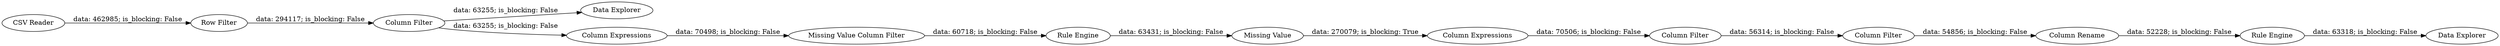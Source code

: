 digraph {
	"1200120255753380713_16" [label="Missing Value"]
	"1200120255753380713_12" [label="Missing Value Column Filter"]
	"1200120255753380713_18" [label="Column Filter"]
	"1200120255753380713_22" [label="Data Explorer"]
	"1200120255753380713_21" [label="Rule Engine"]
	"1200120255753380713_20" [label="Column Rename"]
	"1200120255753380713_19" [label="Column Filter"]
	"1200120255753380713_1" [label="CSV Reader"]
	"1200120255753380713_4" [label="Data Explorer"]
	"1200120255753380713_17" [label="Column Expressions"]
	"1200120255753380713_6" [label="Column Expressions"]
	"1200120255753380713_15" [label="Rule Engine"]
	"1200120255753380713_2" [label="Row Filter"]
	"1200120255753380713_3" [label="Column Filter"]
	"1200120255753380713_18" -> "1200120255753380713_19" [label="data: 56314; is_blocking: False"]
	"1200120255753380713_19" -> "1200120255753380713_20" [label="data: 54856; is_blocking: False"]
	"1200120255753380713_1" -> "1200120255753380713_2" [label="data: 462985; is_blocking: False"]
	"1200120255753380713_15" -> "1200120255753380713_16" [label="data: 63431; is_blocking: False"]
	"1200120255753380713_3" -> "1200120255753380713_22" [label="data: 63255; is_blocking: False"]
	"1200120255753380713_17" -> "1200120255753380713_18" [label="data: 70506; is_blocking: False"]
	"1200120255753380713_20" -> "1200120255753380713_21" [label="data: 52228; is_blocking: False"]
	"1200120255753380713_2" -> "1200120255753380713_3" [label="data: 294117; is_blocking: False"]
	"1200120255753380713_12" -> "1200120255753380713_15" [label="data: 60718; is_blocking: False"]
	"1200120255753380713_21" -> "1200120255753380713_4" [label="data: 63318; is_blocking: False"]
	"1200120255753380713_16" -> "1200120255753380713_17" [label="data: 270079; is_blocking: True"]
	"1200120255753380713_3" -> "1200120255753380713_6" [label="data: 63255; is_blocking: False"]
	"1200120255753380713_6" -> "1200120255753380713_12" [label="data: 70498; is_blocking: False"]
	rankdir=LR
}
